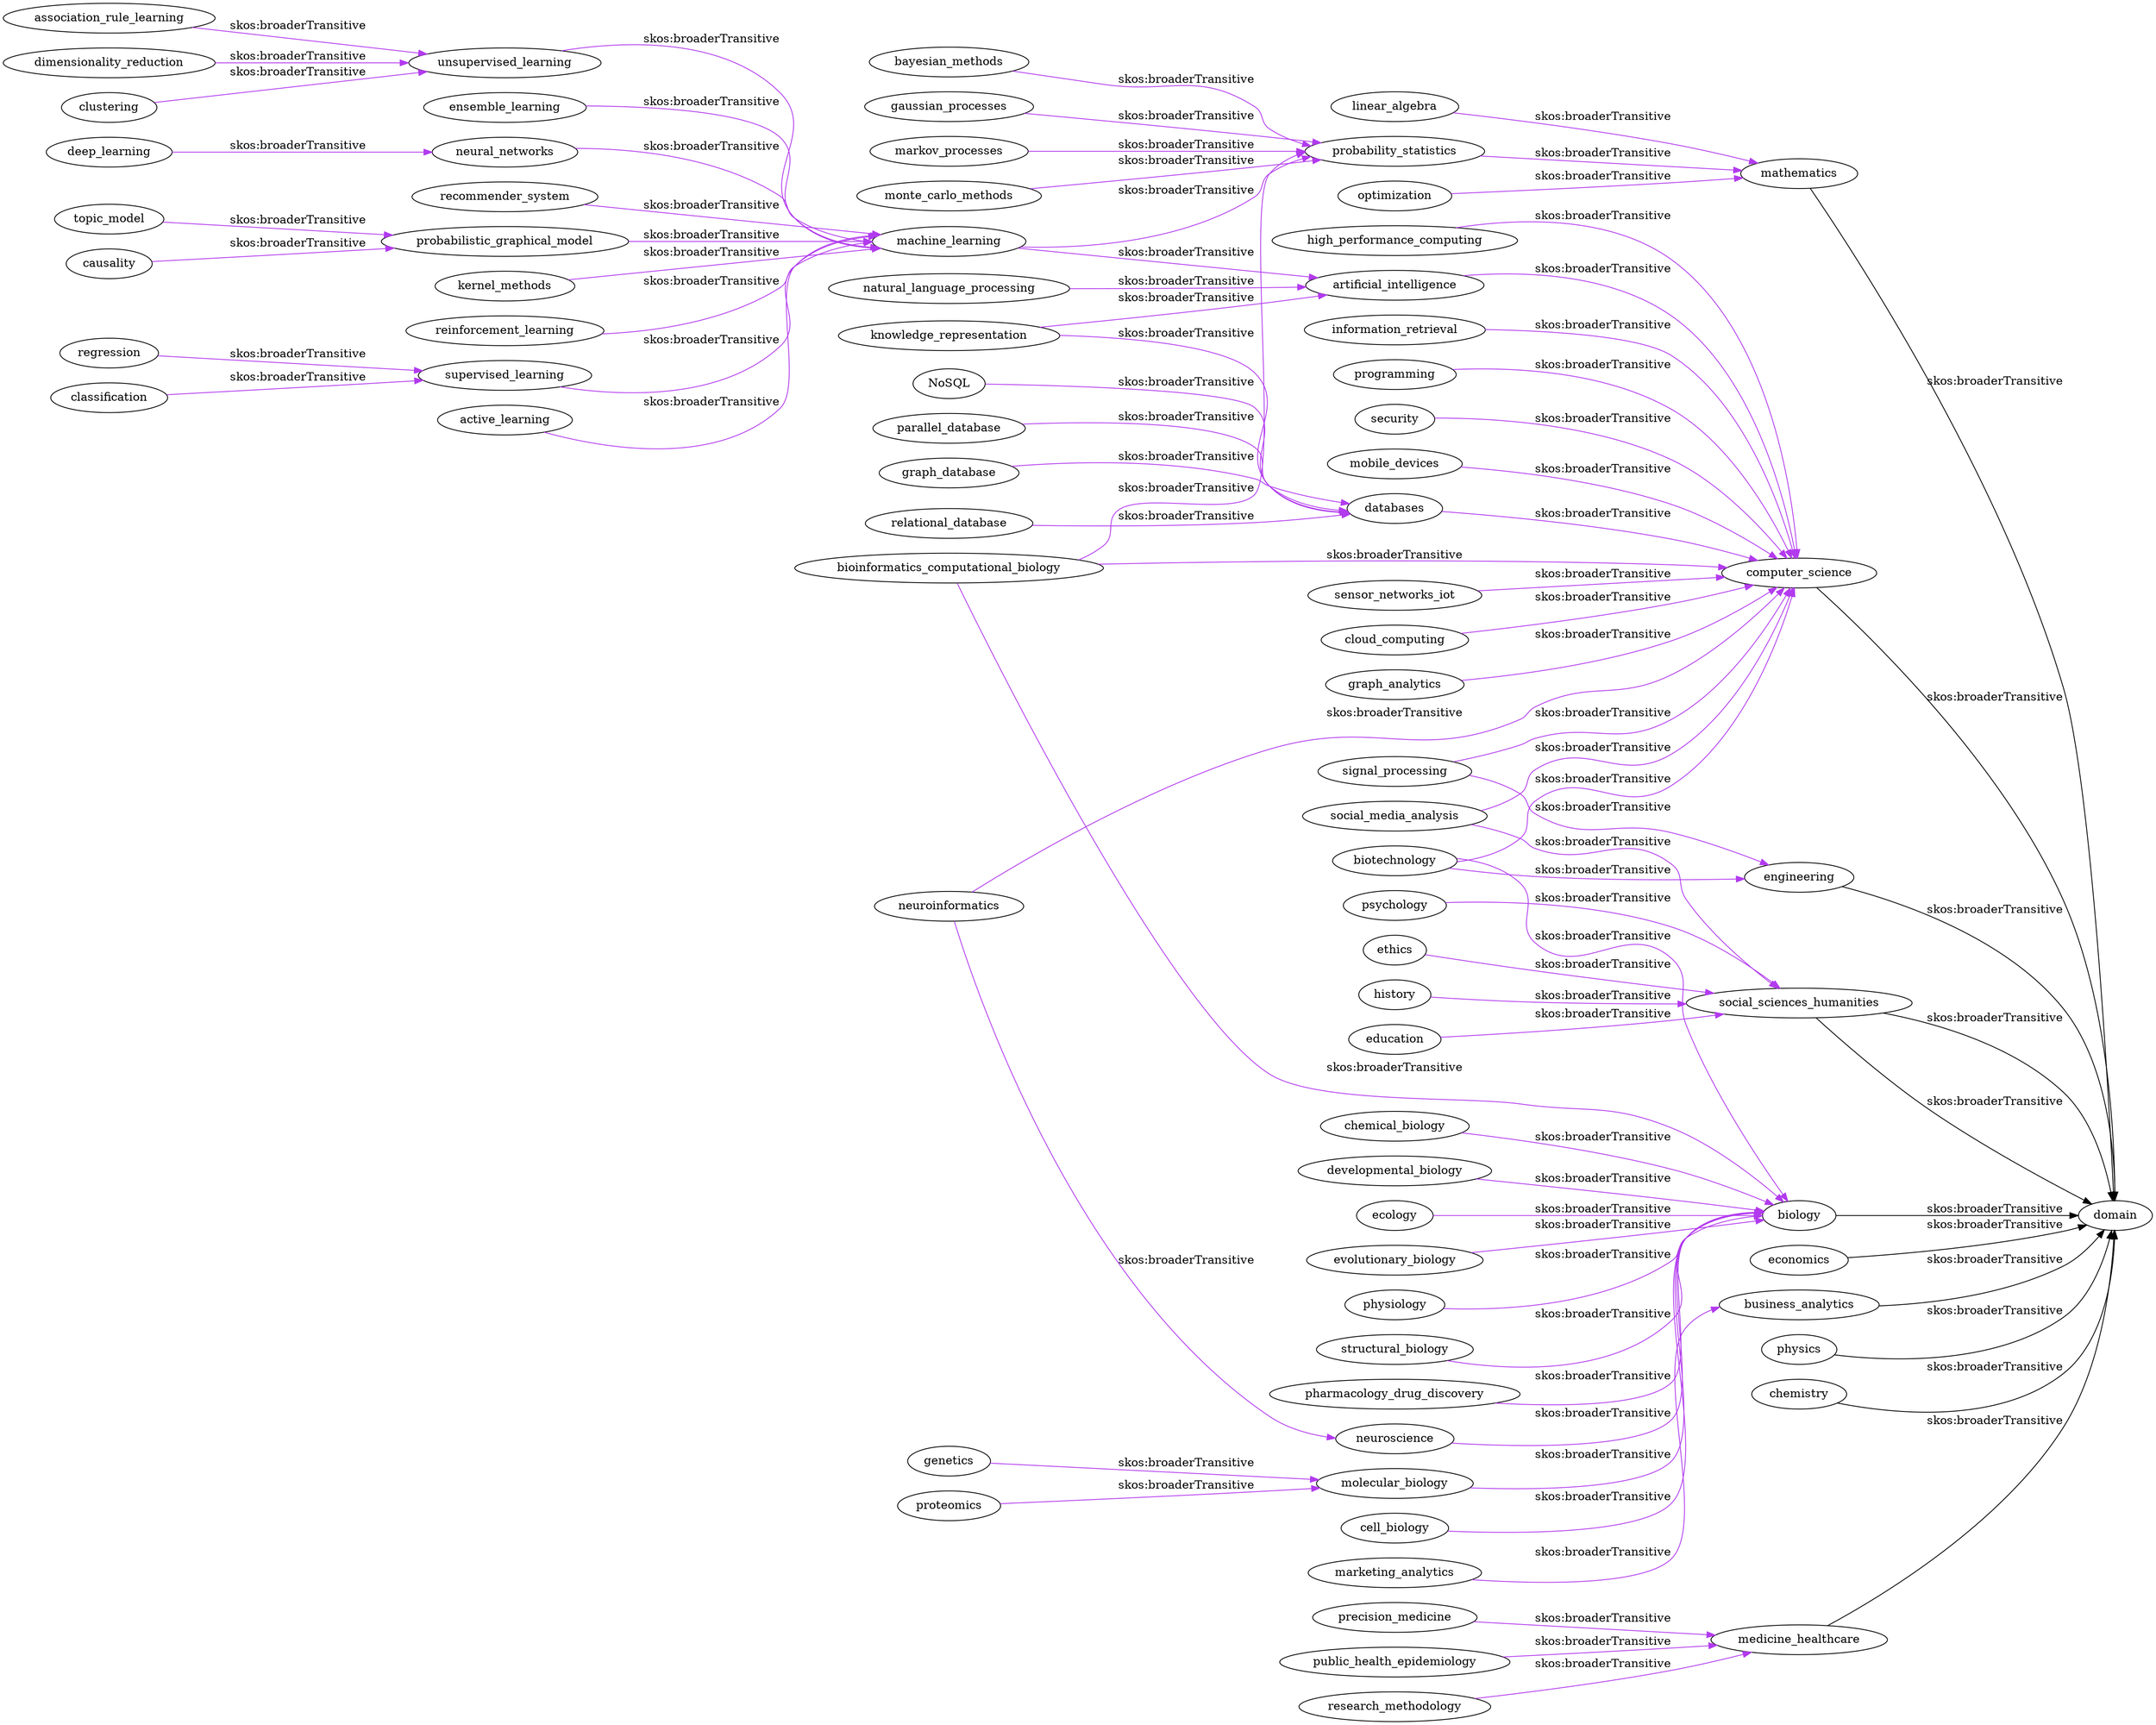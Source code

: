 digraph{
    rankdir = LR;
    
    mathematics -> domain [color = "black", label = "skos:broaderTransitive"]
    computer_science -> domain [color = "black", label = "skos:broaderTransitive"]
    social_sciences_humanities -> domain [color = "black", label = "skos:broaderTransitive"]
    biology -> domain [color = "black", label = "skos:broaderTransitive"]
    business_analytics -> domain [color = "black", label = "skos:broaderTransitive"]
    economics -> domain [color = "black", label = "skos:broaderTransitive"]
    social_sciences_humanities -> domain [color = "black", label = "skos:broaderTransitive"]
    engineering -> domain [color = "black", label = "skos:broaderTransitive"]
    physics -> domain [color = "black", label = "skos:broaderTransitive"]
    chemistry -> domain [color = "black", label = "skos:broaderTransitive"]
    medicine_healthcare -> domain [color = "black", label = "skos:broaderTransitive"]
    
    ethics -> social_sciences_humanities [color = "darkorchid2", label = "skos:broaderTransitive"]
    history -> social_sciences_humanities [color = "darkorchid2", label = "skos:broaderTransitive"]
    
    linear_algebra -> mathematics [color = "darkorchid2", label = "skos:broaderTransitive"]
    probability_statistics -> mathematics [color = "darkorchid2", label = "skos:broaderTransitive"]
    optimization -> mathematics [color = "darkorchid2", label = "skos:broaderTransitive"]
    
    graph_analytics -> computer_science [color = "darkorchid2", label = "skos:broaderTransitive"]
    artificial_intelligence -> computer_science [color = "darkorchid2", label = "skos:broaderTransitive"]
    databases -> computer_science [color = "darkorchid2", label = "skos:broaderTransitive"]
    high_performance_computing -> computer_science [color = "darkorchid2", label = "skos:broaderTransitive"]
    information_retrieval -> computer_science [color = "darkorchid2", label = "skos:broaderTransitive"]
    programming -> computer_science [color = "darkorchid2", label = "skos:broaderTransitive"]
    security -> computer_science [color = "darkorchid2", label = "skos:broaderTransitive"]
    mobile_devices -> computer_science [color = "darkorchid2", label = "skos:broaderTransitive"]
    sensor_networks_iot -> computer_science [color = "darkorchid2", label = "skos:broaderTransitive"]
    cloud_computing -> computer_science [color = "darkorchid2", label = "skos:broaderTransitive"]
    signal_processing -> computer_science [color = "darkorchid2", label = "skos:broaderTransitive"]
    signal_processing -> engineering [color = "darkorchid2", label = "skos:broaderTransitive"]
    
    education -> social_sciences_humanities [color = "darkorchid2", label = "skos:broaderTransitive"]
    psychology -> social_sciences_humanities [color = "darkorchid2", label = "skos:broaderTransitive"]
    
    pharmacology_drug_discovery -> biology [color = "darkorchid2", label = "skos:broaderTransitive"]
    molecular_biology -> biology [color = "darkorchid2", label = "skos:broaderTransitive"]
    cell_biology -> biology [color = "darkorchid2", label = "skos:broaderTransitive"]
    chemical_biology -> biology [color = "darkorchid2", label = "skos:broaderTransitive"]
    developmental_biology -> biology [color = "darkorchid2", label = "skos:broaderTransitive"]
    ecology -> biology [color = "darkorchid2", label = "skos:broaderTransitive"]
    evolutionary_biology -> biology [color = "darkorchid2", label = "skos:broaderTransitive"]
    neuroscience -> biology [color = "darkorchid2", label = "skos:broaderTransitive"]
    physiology -> biology [color = "darkorchid2", label = "skos:broaderTransitive"]
    structural_biology -> biology [color = "darkorchid2", label = "skos:broaderTransitive"]
    
    marketing_analytics -> business_analytics [color = "darkorchid2", label = "skos:broaderTransitive"]
    
    precision_medicine -> medicine_healthcare [color = "darkorchid2", label = "skos:broaderTransitive"]
    public_health_epidemiology -> medicine_healthcare [color = "darkorchid2", label = "skos:broaderTransitive"]
    research_methodology -> medicine_healthcare [color = "darkorchid2", label = "skos:broaderTransitive"]
    
    bioinformatics_computational_biology -> biology [color = "darkorchid2", label = "skos:broaderTransitive"]
    bioinformatics_computational_biology -> probability_statistics [color = "darkorchid2", label = "skos:broaderTransitive"]
    bioinformatics_computational_biology -> computer_science [color = "darkorchid2", label = "skos:broaderTransitive"]
    
    neuroinformatics -> computer_science [color = "darkorchid2", label = "skos:broaderTransitive"]
    neuroinformatics -> neuroscience [color = "darkorchid2", label = "skos:broaderTransitive"]
    
    biotechnology -> biology [color = "darkorchid2", label = "skos:broaderTransitive"]
    biotechnology -> engineering [color = "darkorchid2", label = "skos:broaderTransitive"]
    biotechnology -> computer_science [color = "darkorchid2", label = "skos:broaderTransitive"]

    bayesian_methods -> probability_statistics [color = "darkorchid2", label = "skos:broaderTransitive"]
    gaussian_processes -> probability_statistics [color = "darkorchid2", label = "skos:broaderTransitive"]
    markov_processes -> probability_statistics [color = "darkorchid2", label = "skos:broaderTransitive"]
    monte_carlo_methods -> probability_statistics [color = "darkorchid2", label = "skos:broaderTransitive"]
    
    machine_learning -> probability_statistics [color = "darkorchid2", label = "skos:broaderTransitive"]
    machine_learning -> artificial_intelligence [color = "darkorchid2", label = "skos:broaderTransitive"]
    
    natural_language_processing -> artificial_intelligence [color = "darkorchid2", label = "skos:broaderTransitive"]
    
    knowledge_representation -> artificial_intelligence [color = "darkorchid2", label = "skos:broaderTransitive"]
    knowledge_representation -> databases [color = "darkorchid2", label = "skos:broaderTransitive"]
    
    graph_database -> databases [color = "darkorchid2", label = "skos:broaderTransitive"]
    relational_database -> databases [color = "darkorchid2", label = "skos:broaderTransitive"]
    NoSQL -> databases [color = "darkorchid2", label = "skos:broaderTransitive"]
    parallel_database -> databases [color = "darkorchid2", label = "skos:broaderTransitive"]
    
    genetics -> molecular_biology [color = "darkorchid2", label = "skos:broaderTransitive"]
    proteomics -> molecular_biology [color = "darkorchid2", label = "skos:broaderTransitive"]
    
    unsupervised_learning -> machine_learning [color = "darkorchid2", label = "skos:broaderTransitive"]
    ensemble_learning -> machine_learning [color = "darkorchid2", label = "skos:broaderTransitive"]
    neural_networks -> machine_learning [color = "darkorchid2", label = "skos:broaderTransitive"]
    recommender_system -> machine_learning [color = "darkorchid2", label = "skos:broaderTransitive"]
    probabilistic_graphical_model -> machine_learning [color = "darkorchid2", label = "skos:broaderTransitive"]
    kernel_methods -> machine_learning [color = "darkorchid2", label = "skos:broaderTransitive"]
    reinforcement_learning -> machine_learning [color = "darkorchid2", label = "skos:broaderTransitive"]
    supervised_learning -> machine_learning [color = "darkorchid2", label = "skos:broaderTransitive"]
    active_learning -> machine_learning [color = "darkorchid2", label = "skos:broaderTransitive"]
    
    association_rule_learning -> unsupervised_learning [color = "darkorchid2", label = "skos:broaderTransitive"]
    dimensionality_reduction -> unsupervised_learning [color = "darkorchid2", label = "skos:broaderTransitive"]
    clustering -> unsupervised_learning [color = "darkorchid2", label = "skos:broaderTransitive"]
    
    topic_model -> probabilistic_graphical_model [color = "darkorchid2", label = "skos:broaderTransitive"]
    causality -> probabilistic_graphical_model [color = "darkorchid2", label = "skos:broaderTransitive"]
    
    regression -> supervised_learning [color = "darkorchid2", label = "skos:broaderTransitive"]
    classification -> supervised_learning [color = "darkorchid2", label = "skos:broaderTransitive"]
    
    deep_learning -> neural_networks [color = "darkorchid2", label = "skos:broaderTransitive"]
    
    social_media_analysis -> computer_science [color = "darkorchid2", label = "skos:broaderTransitive"]
    social_media_analysis -> social_sciences_humanities [color = "darkorchid2", label = "skos:broaderTransitive"]
    
    {rank=same; mathematics, computer_science, social_sciences_humanities, biology, business_analytics, economics, social_sciences_humanities, engineering, physics, chemistry, medicine_healthcare}
}